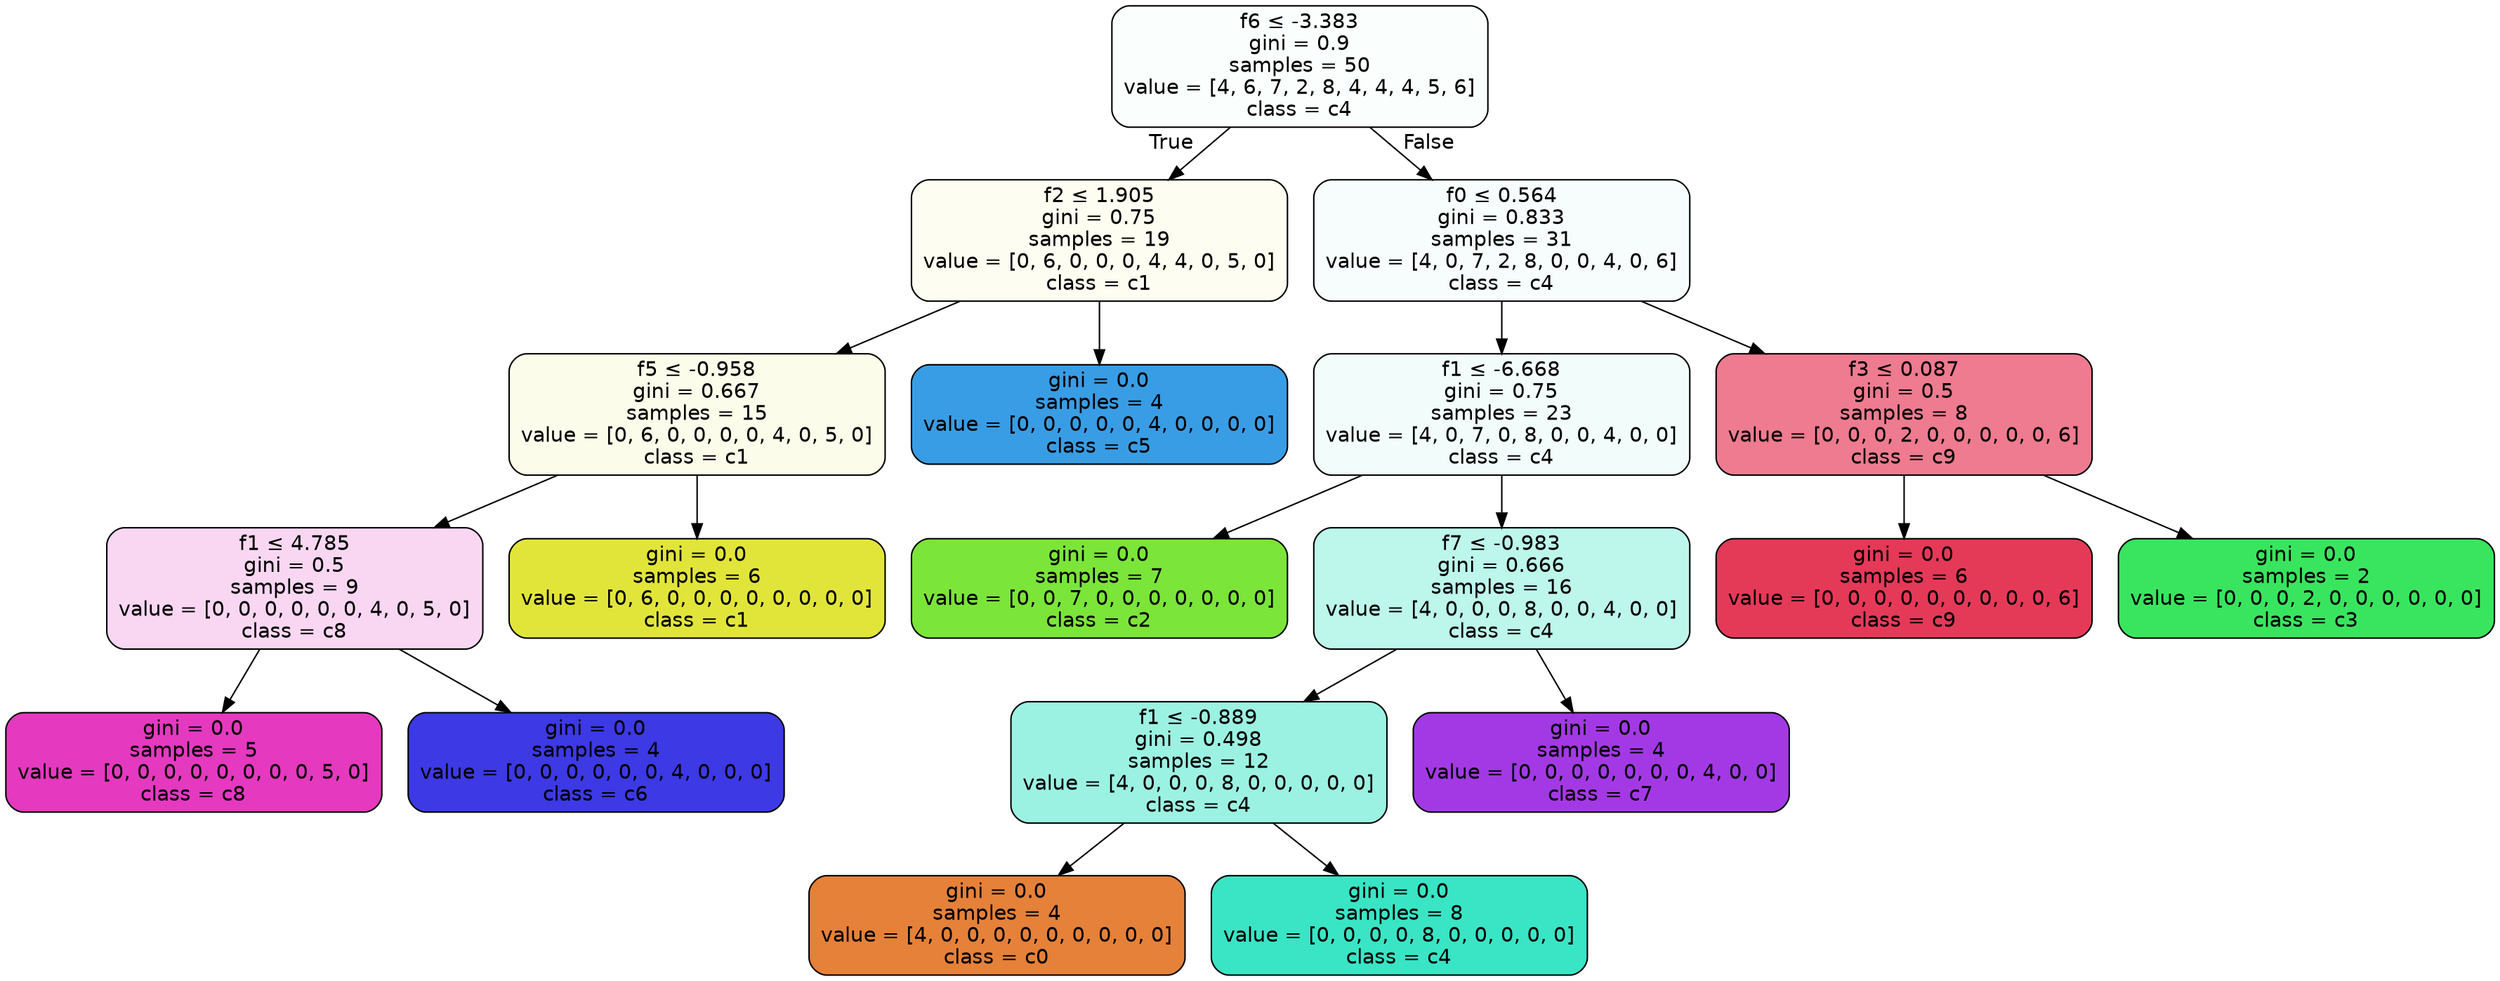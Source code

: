digraph Tree {
node [shape=box, style="filled, rounded", color="black", fontname=helvetica] ;
edge [fontname=helvetica] ;
0 [label=<f6 &le; -3.383<br/>gini = 0.9<br/>samples = 50<br/>value = [4, 6, 7, 2, 8, 4, 4, 4, 5, 6]<br/>class = c4>, fillcolor="#39e5c506"] ;
1 [label=<f2 &le; 1.905<br/>gini = 0.75<br/>samples = 19<br/>value = [0, 6, 0, 0, 0, 4, 4, 0, 5, 0]<br/>class = c1>, fillcolor="#e2e53912"] ;
0 -> 1 [labeldistance=2.5, labelangle=45, headlabel="True"] ;
2 [label=<f5 &le; -0.958<br/>gini = 0.667<br/>samples = 15<br/>value = [0, 6, 0, 0, 0, 0, 4, 0, 5, 0]<br/>class = c1>, fillcolor="#e2e5391a"] ;
1 -> 2 ;
3 [label=<f1 &le; 4.785<br/>gini = 0.5<br/>samples = 9<br/>value = [0, 0, 0, 0, 0, 0, 4, 0, 5, 0]<br/>class = c8>, fillcolor="#e539c033"] ;
2 -> 3 ;
4 [label=<gini = 0.0<br/>samples = 5<br/>value = [0, 0, 0, 0, 0, 0, 0, 0, 5, 0]<br/>class = c8>, fillcolor="#e539c0ff"] ;
3 -> 4 ;
5 [label=<gini = 0.0<br/>samples = 4<br/>value = [0, 0, 0, 0, 0, 0, 4, 0, 0, 0]<br/>class = c6>, fillcolor="#3c39e5ff"] ;
3 -> 5 ;
6 [label=<gini = 0.0<br/>samples = 6<br/>value = [0, 6, 0, 0, 0, 0, 0, 0, 0, 0]<br/>class = c1>, fillcolor="#e2e539ff"] ;
2 -> 6 ;
7 [label=<gini = 0.0<br/>samples = 4<br/>value = [0, 0, 0, 0, 0, 4, 0, 0, 0, 0]<br/>class = c5>, fillcolor="#399de5ff"] ;
1 -> 7 ;
8 [label=<f0 &le; 0.564<br/>gini = 0.833<br/>samples = 31<br/>value = [4, 0, 7, 2, 8, 0, 0, 4, 0, 6]<br/>class = c4>, fillcolor="#39e5c50b"] ;
0 -> 8 [labeldistance=2.5, labelangle=-45, headlabel="False"] ;
9 [label=<f1 &le; -6.668<br/>gini = 0.75<br/>samples = 23<br/>value = [4, 0, 7, 0, 8, 0, 0, 4, 0, 0]<br/>class = c4>, fillcolor="#39e5c510"] ;
8 -> 9 ;
10 [label=<gini = 0.0<br/>samples = 7<br/>value = [0, 0, 7, 0, 0, 0, 0, 0, 0, 0]<br/>class = c2>, fillcolor="#7be539ff"] ;
9 -> 10 ;
11 [label=<f7 &le; -0.983<br/>gini = 0.666<br/>samples = 16<br/>value = [4, 0, 0, 0, 8, 0, 0, 4, 0, 0]<br/>class = c4>, fillcolor="#39e5c555"] ;
9 -> 11 ;
12 [label=<f1 &le; -0.889<br/>gini = 0.498<br/>samples = 12<br/>value = [4, 0, 0, 0, 8, 0, 0, 0, 0, 0]<br/>class = c4>, fillcolor="#39e5c57f"] ;
11 -> 12 ;
13 [label=<gini = 0.0<br/>samples = 4<br/>value = [4, 0, 0, 0, 0, 0, 0, 0, 0, 0]<br/>class = c0>, fillcolor="#e58139ff"] ;
12 -> 13 ;
14 [label=<gini = 0.0<br/>samples = 8<br/>value = [0, 0, 0, 0, 8, 0, 0, 0, 0, 0]<br/>class = c4>, fillcolor="#39e5c5ff"] ;
12 -> 14 ;
15 [label=<gini = 0.0<br/>samples = 4<br/>value = [0, 0, 0, 0, 0, 0, 0, 4, 0, 0]<br/>class = c7>, fillcolor="#a339e5ff"] ;
11 -> 15 ;
16 [label=<f3 &le; 0.087<br/>gini = 0.5<br/>samples = 8<br/>value = [0, 0, 0, 2, 0, 0, 0, 0, 0, 6]<br/>class = c9>, fillcolor="#e53958aa"] ;
8 -> 16 ;
17 [label=<gini = 0.0<br/>samples = 6<br/>value = [0, 0, 0, 0, 0, 0, 0, 0, 0, 6]<br/>class = c9>, fillcolor="#e53958ff"] ;
16 -> 17 ;
18 [label=<gini = 0.0<br/>samples = 2<br/>value = [0, 0, 0, 2, 0, 0, 0, 0, 0, 0]<br/>class = c3>, fillcolor="#39e55eff"] ;
16 -> 18 ;
}

